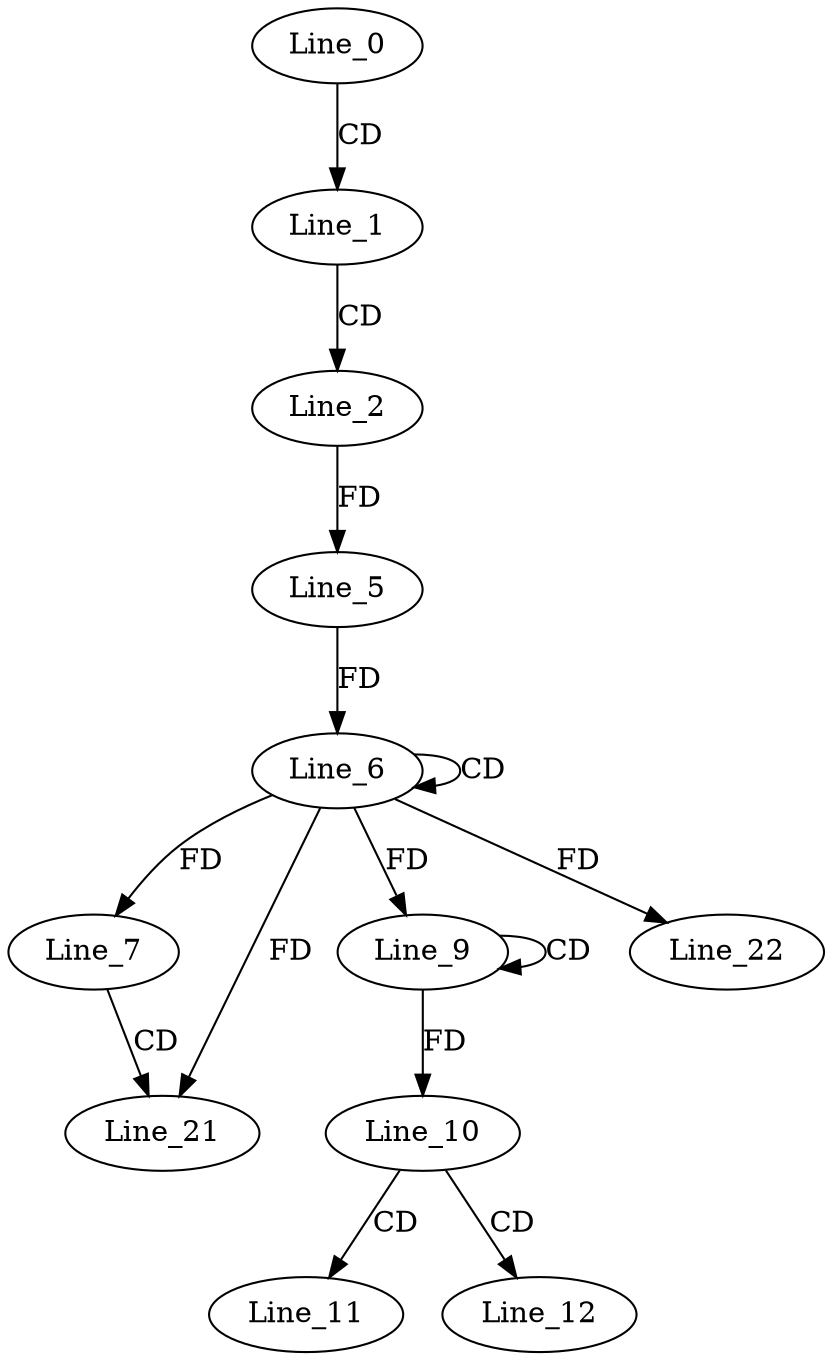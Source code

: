 digraph G {
  Line_0;
  Line_1;
  Line_2;
  Line_5;
  Line_6;
  Line_6;
  Line_5;
  Line_7;
  Line_9;
  Line_9;
  Line_9;
  Line_10;
  Line_11;
  Line_12;
  Line_7;
  Line_21;
  Line_21;
  Line_22;
  Line_0 -> Line_1 [ label="CD" ];
  Line_1 -> Line_2 [ label="CD" ];
  Line_2 -> Line_5 [ label="FD" ];
  Line_6 -> Line_6 [ label="CD" ];
  Line_5 -> Line_6 [ label="FD" ];
  Line_6 -> Line_7 [ label="FD" ];
  Line_9 -> Line_9 [ label="CD" ];
  Line_6 -> Line_9 [ label="FD" ];
  Line_9 -> Line_10 [ label="FD" ];
  Line_10 -> Line_11 [ label="CD" ];
  Line_10 -> Line_12 [ label="CD" ];
  Line_7 -> Line_21 [ label="CD" ];
  Line_6 -> Line_21 [ label="FD" ];
  Line_6 -> Line_22 [ label="FD" ];
}
